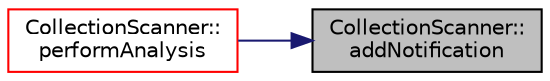 digraph "CollectionScanner::addNotification"
{
 // LATEX_PDF_SIZE
  edge [fontname="Helvetica",fontsize="10",labelfontname="Helvetica",labelfontsize="10"];
  node [fontname="Helvetica",fontsize="10",shape=record];
  rankdir="RL";
  Node1 [label="CollectionScanner::\laddNotification",height=0.2,width=0.4,color="black", fillcolor="grey75", style="filled", fontcolor="black",tooltip=" "];
  Node1 -> Node2 [dir="back",color="midnightblue",fontsize="10",style="solid",fontname="Helvetica"];
  Node2 [label="CollectionScanner::\lperformAnalysis",height=0.2,width=0.4,color="red", fillcolor="white", style="filled",URL="$class_collection_scanner.html#adbc3f49aec1203fad1160b5a41a2b0f2",tooltip=" "];
}
